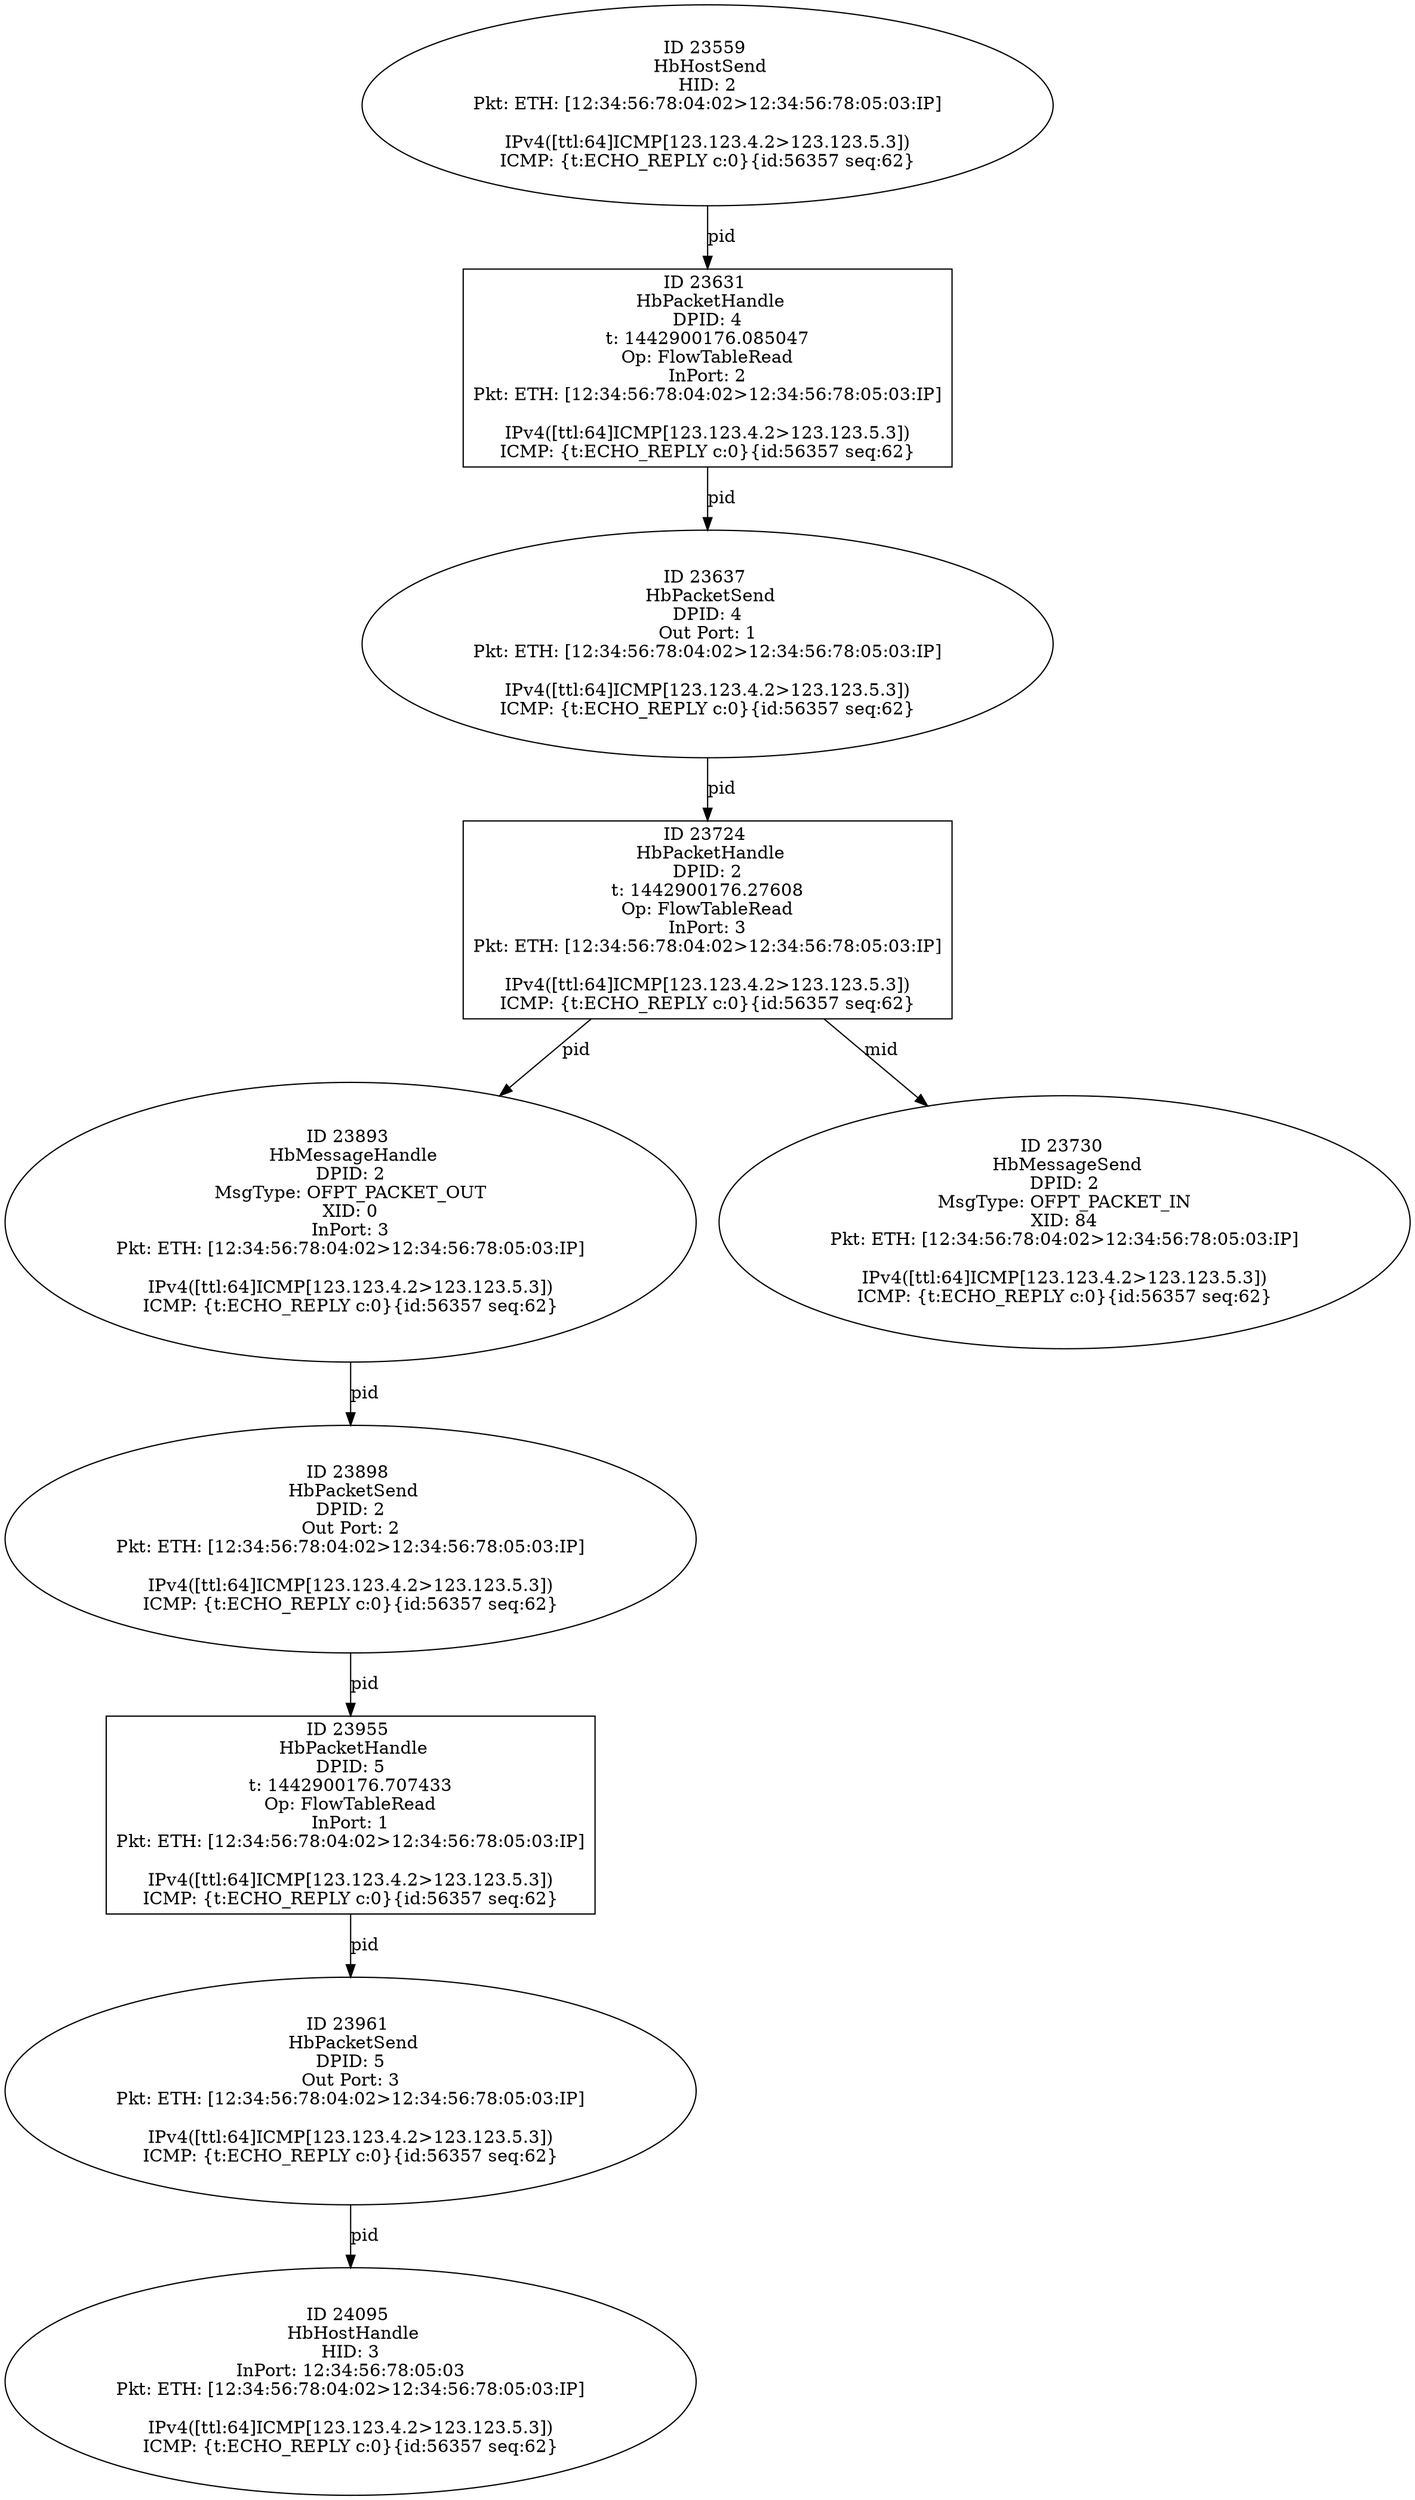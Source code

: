 strict digraph G {
23893 [shape=oval, event=<hb_events.HbMessageHandle object at 0x10cfb57d0>, label="ID 23893 
 HbMessageHandle
DPID: 2
MsgType: OFPT_PACKET_OUT
XID: 0
InPort: 3
Pkt: ETH: [12:34:56:78:04:02>12:34:56:78:05:03:IP]

IPv4([ttl:64]ICMP[123.123.4.2>123.123.5.3])
ICMP: {t:ECHO_REPLY c:0}{id:56357 seq:62}"];
23559 [shape=oval, event=<hb_events.HbHostSend object at 0x10ce8ba10>, label="ID 23559 
 HbHostSend
HID: 2
Pkt: ETH: [12:34:56:78:04:02>12:34:56:78:05:03:IP]

IPv4([ttl:64]ICMP[123.123.4.2>123.123.5.3])
ICMP: {t:ECHO_REPLY c:0}{id:56357 seq:62}"];
23724 [shape=box, event=<hb_events.HbPacketHandle object at 0x10ce9bb50>, label="ID 23724 
 HbPacketHandle
DPID: 2
t: 1442900176.27608
Op: FlowTableRead
InPort: 3
Pkt: ETH: [12:34:56:78:04:02>12:34:56:78:05:03:IP]

IPv4([ttl:64]ICMP[123.123.4.2>123.123.5.3])
ICMP: {t:ECHO_REPLY c:0}{id:56357 seq:62}"];
23631 [shape=box, event=<hb_events.HbPacketHandle object at 0x10ceaaa10>, label="ID 23631 
 HbPacketHandle
DPID: 4
t: 1442900176.085047
Op: FlowTableRead
InPort: 2
Pkt: ETH: [12:34:56:78:04:02>12:34:56:78:05:03:IP]

IPv4([ttl:64]ICMP[123.123.4.2>123.123.5.3])
ICMP: {t:ECHO_REPLY c:0}{id:56357 seq:62}"];
23730 [shape=oval, event=<hb_events.HbMessageSend object at 0x10cf0d310>, label="ID 23730 
 HbMessageSend
DPID: 2
MsgType: OFPT_PACKET_IN
XID: 84
Pkt: ETH: [12:34:56:78:04:02>12:34:56:78:05:03:IP]

IPv4([ttl:64]ICMP[123.123.4.2>123.123.5.3])
ICMP: {t:ECHO_REPLY c:0}{id:56357 seq:62}"];
23955 [shape=box, event=<hb_events.HbPacketHandle object at 0x10cfe9490>, label="ID 23955 
 HbPacketHandle
DPID: 5
t: 1442900176.707433
Op: FlowTableRead
InPort: 1
Pkt: ETH: [12:34:56:78:04:02>12:34:56:78:05:03:IP]

IPv4([ttl:64]ICMP[123.123.4.2>123.123.5.3])
ICMP: {t:ECHO_REPLY c:0}{id:56357 seq:62}"];
23637 [shape=oval, event=<hb_events.HbPacketSend object at 0x10cebe450>, label="ID 23637 
 HbPacketSend
DPID: 4
Out Port: 1
Pkt: ETH: [12:34:56:78:04:02>12:34:56:78:05:03:IP]

IPv4([ttl:64]ICMP[123.123.4.2>123.123.5.3])
ICMP: {t:ECHO_REPLY c:0}{id:56357 seq:62}"];
23961 [shape=oval, event=<hb_events.HbPacketSend object at 0x10cfe98d0>, label="ID 23961 
 HbPacketSend
DPID: 5
Out Port: 3
Pkt: ETH: [12:34:56:78:04:02>12:34:56:78:05:03:IP]

IPv4([ttl:64]ICMP[123.123.4.2>123.123.5.3])
ICMP: {t:ECHO_REPLY c:0}{id:56357 seq:62}"];
23898 [shape=oval, event=<hb_events.HbPacketSend object at 0x10cfc1a90>, label="ID 23898 
 HbPacketSend
DPID: 2
Out Port: 2
Pkt: ETH: [12:34:56:78:04:02>12:34:56:78:05:03:IP]

IPv4([ttl:64]ICMP[123.123.4.2>123.123.5.3])
ICMP: {t:ECHO_REPLY c:0}{id:56357 seq:62}"];
24095 [shape=oval, event=<hb_events.HbHostHandle object at 0x10d083710>, label="ID 24095 
 HbHostHandle
HID: 3
InPort: 12:34:56:78:05:03
Pkt: ETH: [12:34:56:78:04:02>12:34:56:78:05:03:IP]

IPv4([ttl:64]ICMP[123.123.4.2>123.123.5.3])
ICMP: {t:ECHO_REPLY c:0}{id:56357 seq:62}"];
23559 -> 23631  [rel=pid, label=pid];
23724 -> 23730  [rel=mid, label=mid];
23724 -> 23893  [rel=pid, label=pid];
23631 -> 23637  [rel=pid, label=pid];
23955 -> 23961  [rel=pid, label=pid];
23893 -> 23898  [rel=pid, label=pid];
23961 -> 24095  [rel=pid, label=pid];
23898 -> 23955  [rel=pid, label=pid];
23637 -> 23724  [rel=pid, label=pid];
}

